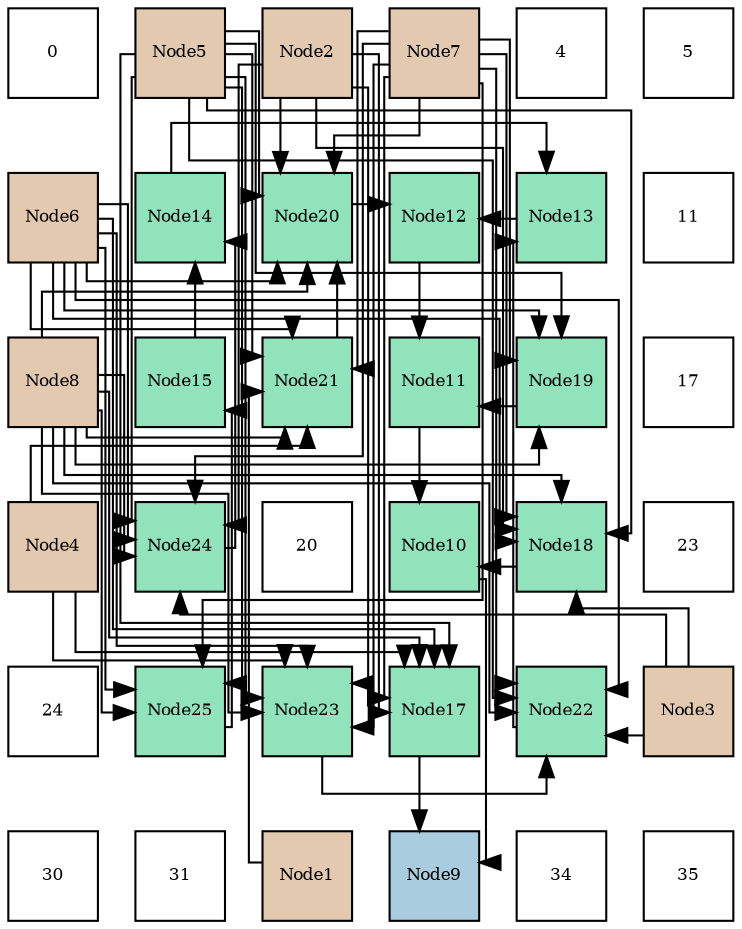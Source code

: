 digraph layout{
 rankdir=TB;
 splines=ortho;
 node [style=filled shape=square fixedsize=true width=0.6];
0[label="0", fontsize=8, fillcolor="#ffffff"];
1[label="Node5", fontsize=8, fillcolor="#e3c9af"];
2[label="Node2", fontsize=8, fillcolor="#e3c9af"];
3[label="Node7", fontsize=8, fillcolor="#e3c9af"];
4[label="4", fontsize=8, fillcolor="#ffffff"];
5[label="5", fontsize=8, fillcolor="#ffffff"];
6[label="Node6", fontsize=8, fillcolor="#e3c9af"];
7[label="Node14", fontsize=8, fillcolor="#91e3bb"];
8[label="Node20", fontsize=8, fillcolor="#91e3bb"];
9[label="Node12", fontsize=8, fillcolor="#91e3bb"];
10[label="Node13", fontsize=8, fillcolor="#91e3bb"];
11[label="11", fontsize=8, fillcolor="#ffffff"];
12[label="Node8", fontsize=8, fillcolor="#e3c9af"];
13[label="Node15", fontsize=8, fillcolor="#91e3bb"];
14[label="Node21", fontsize=8, fillcolor="#91e3bb"];
15[label="Node11", fontsize=8, fillcolor="#91e3bb"];
16[label="Node19", fontsize=8, fillcolor="#91e3bb"];
17[label="17", fontsize=8, fillcolor="#ffffff"];
18[label="Node4", fontsize=8, fillcolor="#e3c9af"];
19[label="Node24", fontsize=8, fillcolor="#91e3bb"];
20[label="20", fontsize=8, fillcolor="#ffffff"];
21[label="Node10", fontsize=8, fillcolor="#91e3bb"];
22[label="Node18", fontsize=8, fillcolor="#91e3bb"];
23[label="23", fontsize=8, fillcolor="#ffffff"];
24[label="24", fontsize=8, fillcolor="#ffffff"];
25[label="Node25", fontsize=8, fillcolor="#91e3bb"];
26[label="Node23", fontsize=8, fillcolor="#91e3bb"];
27[label="Node17", fontsize=8, fillcolor="#91e3bb"];
28[label="Node22", fontsize=8, fillcolor="#91e3bb"];
29[label="Node3", fontsize=8, fillcolor="#e3c9af"];
30[label="30", fontsize=8, fillcolor="#ffffff"];
31[label="31", fontsize=8, fillcolor="#ffffff"];
32[label="Node1", fontsize=8, fillcolor="#e3c9af"];
33[label="Node9", fontsize=8, fillcolor="#a9ccde"];
34[label="34", fontsize=8, fillcolor="#ffffff"];
35[label="35", fontsize=8, fillcolor="#ffffff"];
edge [constraint=false, style=vis];21 -> 33;
27 -> 33;
15 -> 21;
22 -> 21;
9 -> 15;
16 -> 15;
10 -> 9;
8 -> 9;
7 -> 10;
28 -> 10;
13 -> 7;
19 -> 7;
25 -> 13;
14 -> 8;
2 -> 8;
1 -> 8;
6 -> 8;
3 -> 8;
12 -> 8;
26 -> 28;
29 -> 28;
1 -> 28;
6 -> 28;
3 -> 28;
12 -> 28;
2 -> 27;
18 -> 27;
1 -> 27;
6 -> 27;
3 -> 27;
12 -> 27;
2 -> 22;
29 -> 22;
1 -> 22;
6 -> 22;
3 -> 22;
12 -> 22;
1 -> 16;
6 -> 16;
3 -> 16;
12 -> 16;
32 -> 14;
18 -> 14;
1 -> 14;
6 -> 14;
3 -> 14;
12 -> 14;
2 -> 26;
18 -> 26;
1 -> 26;
6 -> 26;
3 -> 26;
12 -> 26;
2 -> 19;
29 -> 19;
1 -> 19;
6 -> 19;
3 -> 19;
12 -> 19;
1 -> 25;
6 -> 25;
3 -> 25;
12 -> 25;
edge [constraint=true, style=invis];
0 -> 6 -> 12 -> 18 -> 24 -> 30;
1 -> 7 -> 13 -> 19 -> 25 -> 31;
2 -> 8 -> 14 -> 20 -> 26 -> 32;
3 -> 9 -> 15 -> 21 -> 27 -> 33;
4 -> 10 -> 16 -> 22 -> 28 -> 34;
5 -> 11 -> 17 -> 23 -> 29 -> 35;
rank = same {0 -> 1 -> 2 -> 3 -> 4 -> 5};
rank = same {6 -> 7 -> 8 -> 9 -> 10 -> 11};
rank = same {12 -> 13 -> 14 -> 15 -> 16 -> 17};
rank = same {18 -> 19 -> 20 -> 21 -> 22 -> 23};
rank = same {24 -> 25 -> 26 -> 27 -> 28 -> 29};
rank = same {30 -> 31 -> 32 -> 33 -> 34 -> 35};
}